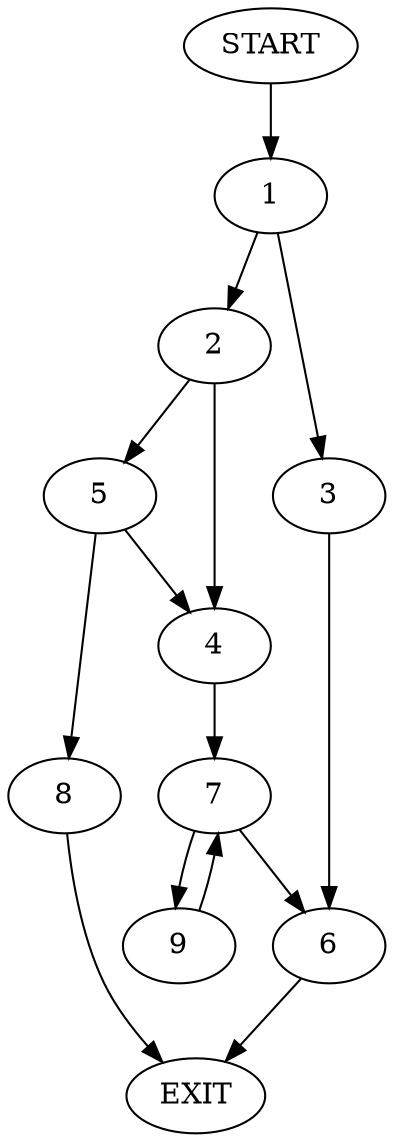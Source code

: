 digraph {
0 [label="START"]
10 [label="EXIT"]
0 -> 1
1 -> 2
1 -> 3
2 -> 4
2 -> 5
3 -> 6
6 -> 10
4 -> 7
5 -> 4
5 -> 8
8 -> 10
7 -> 9
7 -> 6
9 -> 7
}
